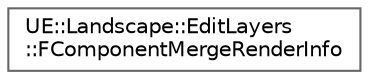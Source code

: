 digraph "Graphical Class Hierarchy"
{
 // INTERACTIVE_SVG=YES
 // LATEX_PDF_SIZE
  bgcolor="transparent";
  edge [fontname=Helvetica,fontsize=10,labelfontname=Helvetica,labelfontsize=10];
  node [fontname=Helvetica,fontsize=10,shape=box,height=0.2,width=0.4];
  rankdir="LR";
  Node0 [id="Node000000",label="UE::Landscape::EditLayers\l::FComponentMergeRenderInfo",height=0.2,width=0.4,color="grey40", fillcolor="white", style="filled",URL="$de/dfa/structUE_1_1Landscape_1_1EditLayers_1_1FComponentMergeRenderInfo.html",tooltip="Utility struct for attaching some information that pertains to a given landscape component in the con..."];
}
